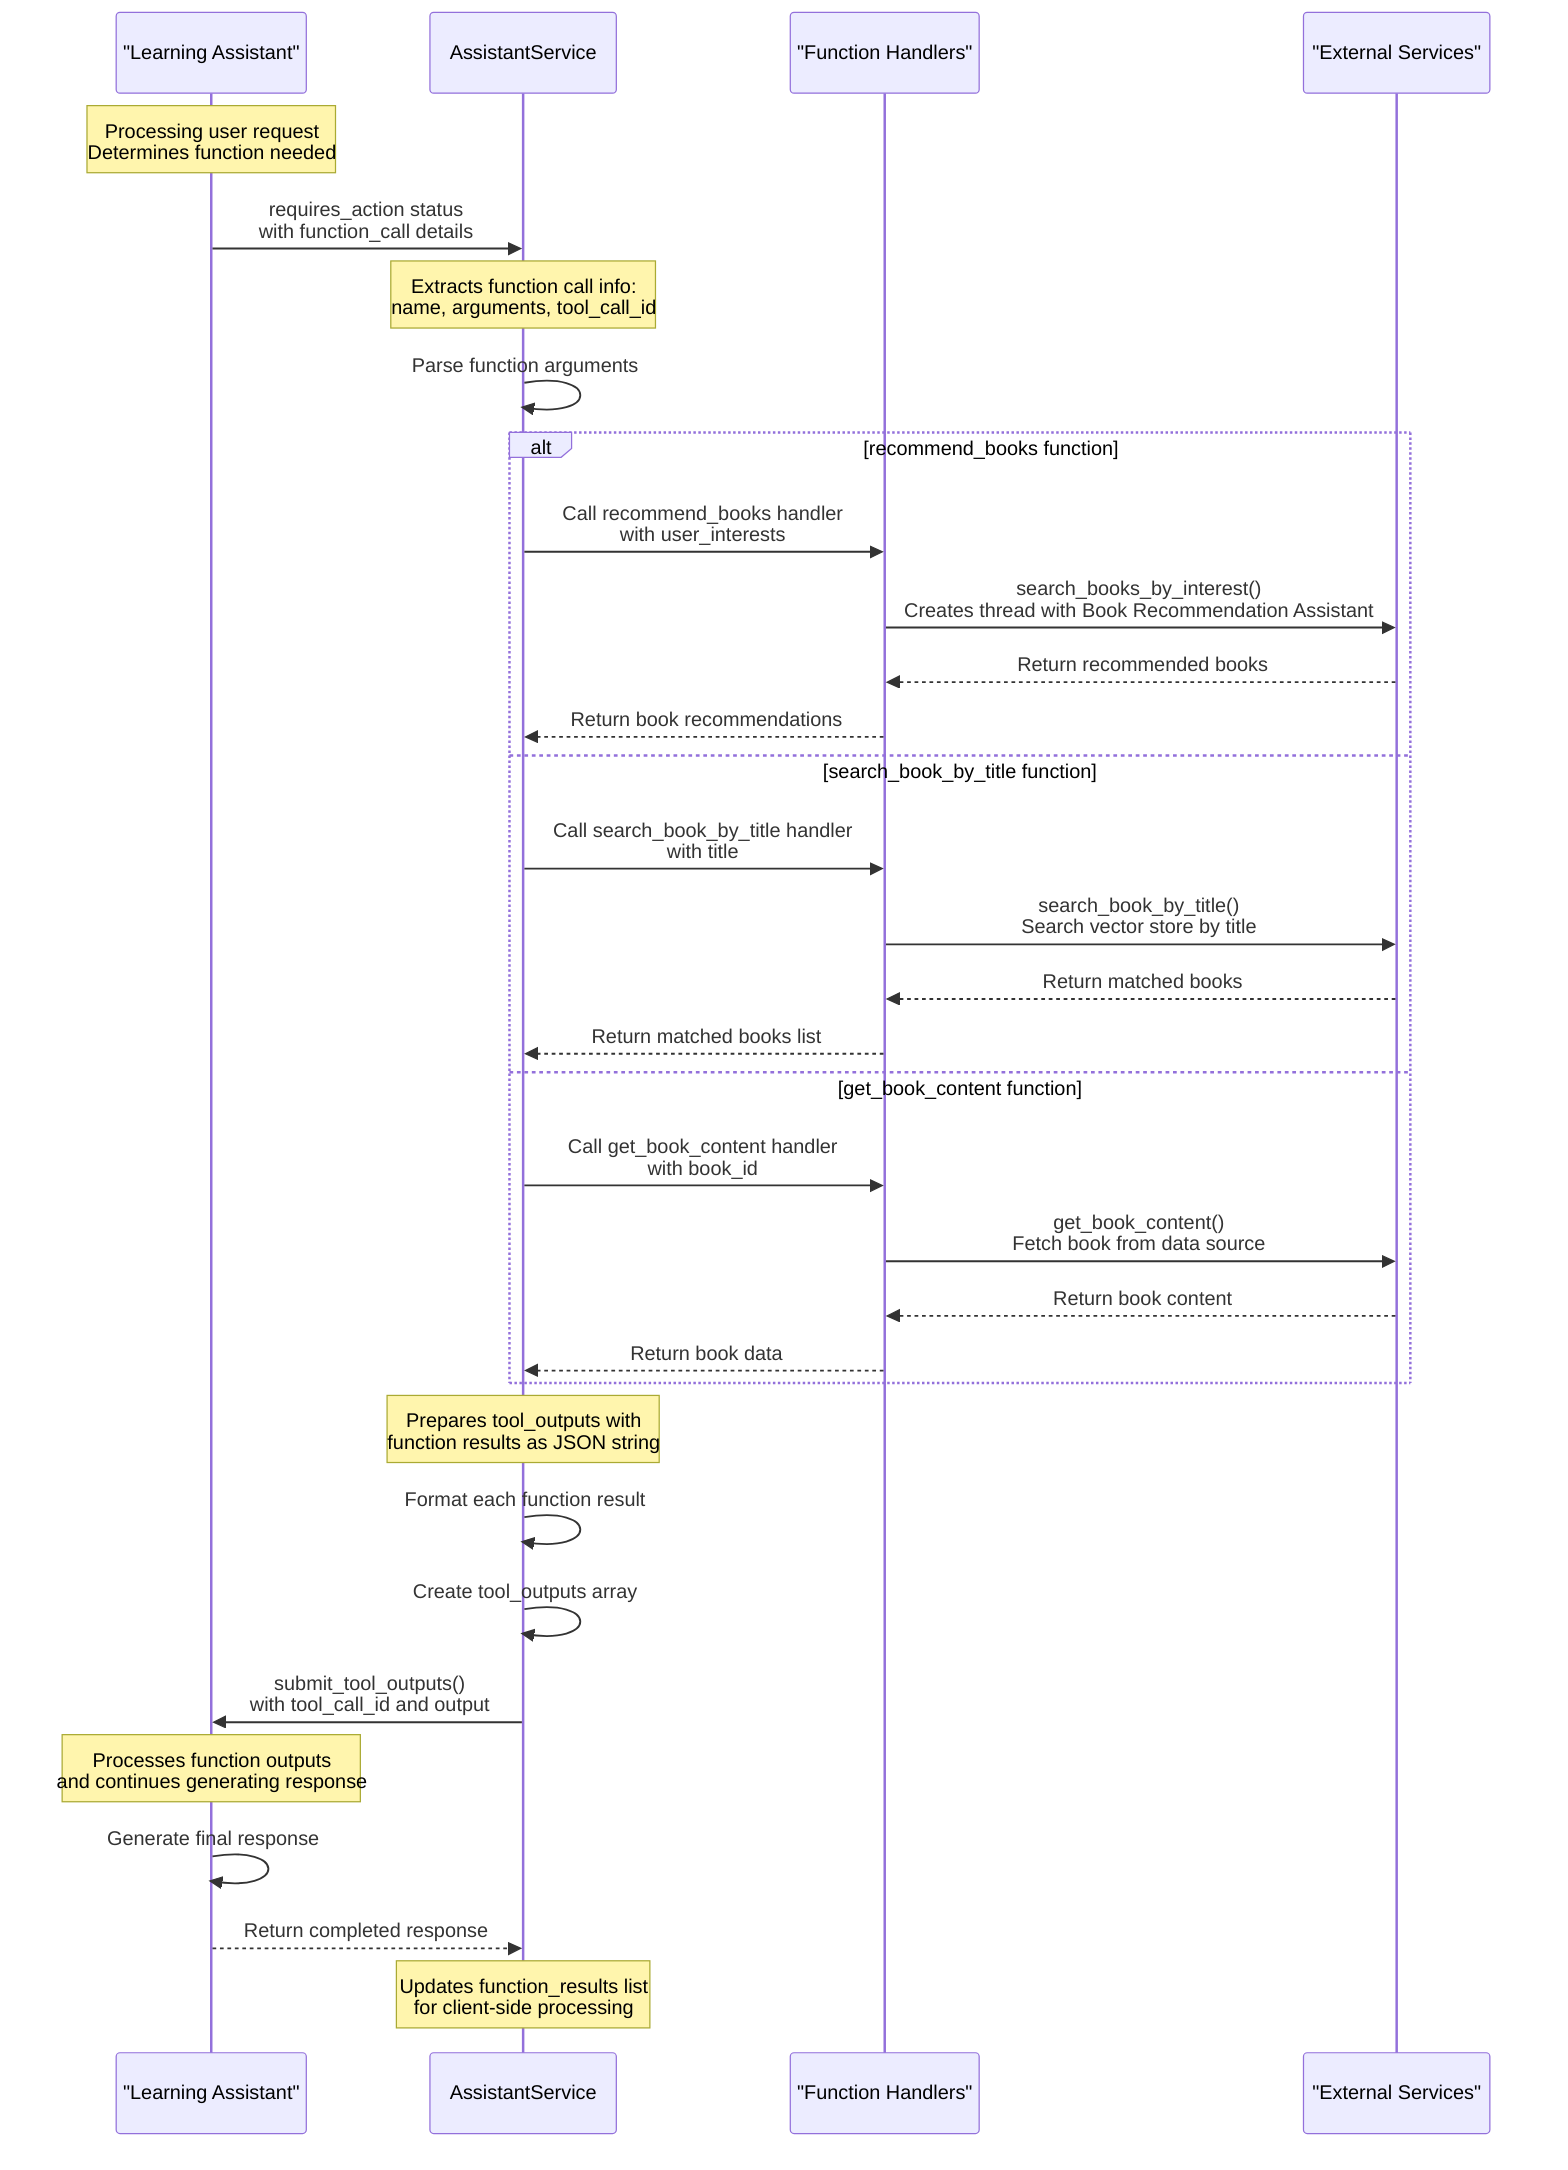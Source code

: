 sequenceDiagram
    participant OpenAIAssistant as "Learning Assistant"
    participant AssistantService
    participant Functions as "Function Handlers"
    participant ExternalServices as "External Services"

    Note over OpenAIAssistant: Processing user request<br/>Determines function needed

    OpenAIAssistant->>AssistantService: requires_action status<br/>with function_call details

    Note over AssistantService: Extracts function call info:<br/>name, arguments, tool_call_id

    AssistantService->>AssistantService: Parse function arguments

    alt recommend_books function
        AssistantService->>Functions: Call recommend_books handler<br/>with user_interests
        Functions->>ExternalServices: search_books_by_interest()<br/>Creates thread with Book Recommendation Assistant
        ExternalServices-->>Functions: Return recommended books
        Functions-->>AssistantService: Return book recommendations

    else search_book_by_title function
        AssistantService->>Functions: Call search_book_by_title handler<br/>with title
        Functions->>ExternalServices: search_book_by_title()<br/>Search vector store by title
        ExternalServices-->>Functions: Return matched books
        Functions-->>AssistantService: Return matched books list

    else get_book_content function
        AssistantService->>Functions: Call get_book_content handler<br/>with book_id
        Functions->>ExternalServices: get_book_content()<br/>Fetch book from data source
        ExternalServices-->>Functions: Return book content
        Functions-->>AssistantService: Return book data
    end

    Note over AssistantService: Prepares tool_outputs with<br/>function results as JSON string

    AssistantService->>AssistantService: Format each function result
    AssistantService->>AssistantService: Create tool_outputs array

    AssistantService->>OpenAIAssistant: submit_tool_outputs()<br/>with tool_call_id and output

    Note over OpenAIAssistant: Processes function outputs<br/>and continues generating response

    OpenAIAssistant->>OpenAIAssistant: Generate final response
    OpenAIAssistant-->>AssistantService: Return completed response

    Note over AssistantService: Updates function_results list<br/>for client-side processing